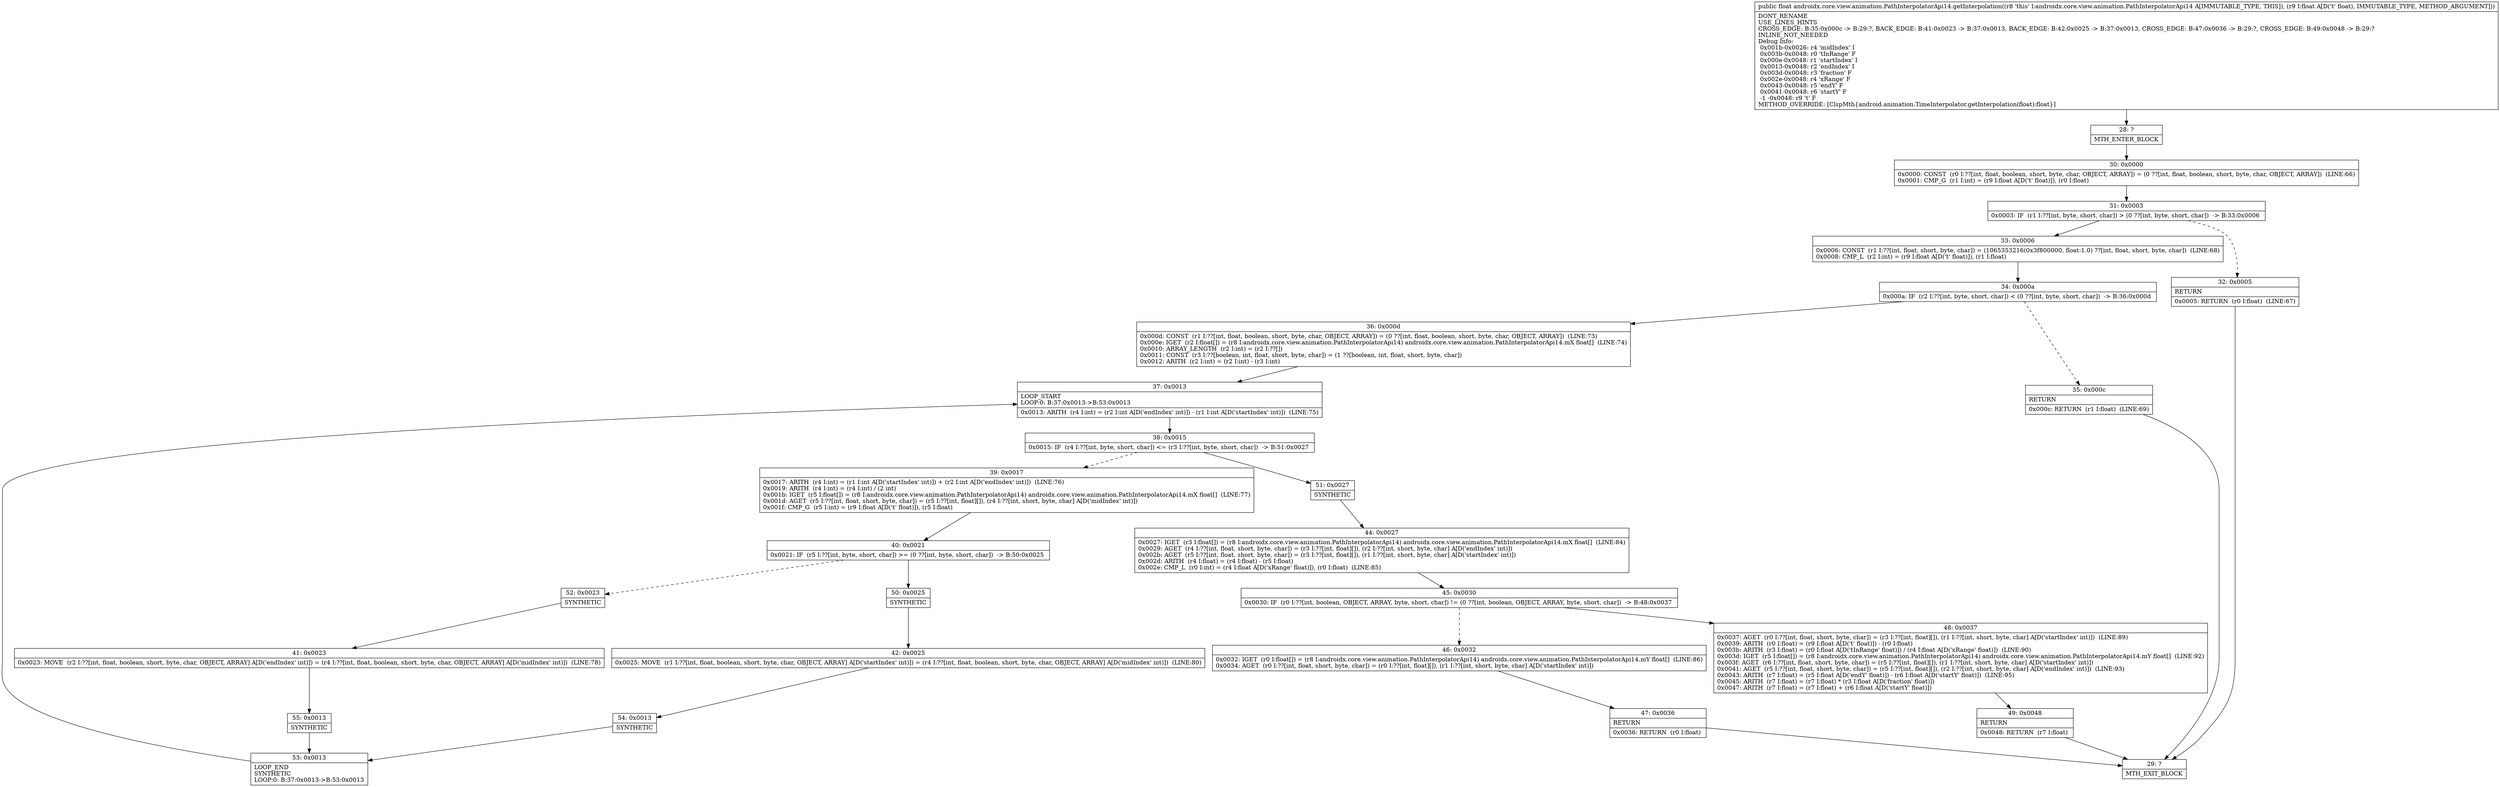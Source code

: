 digraph "CFG forandroidx.core.view.animation.PathInterpolatorApi14.getInterpolation(F)F" {
Node_28 [shape=record,label="{28\:\ ?|MTH_ENTER_BLOCK\l}"];
Node_30 [shape=record,label="{30\:\ 0x0000|0x0000: CONST  (r0 I:??[int, float, boolean, short, byte, char, OBJECT, ARRAY]) = (0 ??[int, float, boolean, short, byte, char, OBJECT, ARRAY])  (LINE:66)\l0x0001: CMP_G  (r1 I:int) = (r9 I:float A[D('t' float)]), (r0 I:float) \l}"];
Node_31 [shape=record,label="{31\:\ 0x0003|0x0003: IF  (r1 I:??[int, byte, short, char]) \> (0 ??[int, byte, short, char])  \-\> B:33:0x0006 \l}"];
Node_32 [shape=record,label="{32\:\ 0x0005|RETURN\l|0x0005: RETURN  (r0 I:float)  (LINE:67)\l}"];
Node_29 [shape=record,label="{29\:\ ?|MTH_EXIT_BLOCK\l}"];
Node_33 [shape=record,label="{33\:\ 0x0006|0x0006: CONST  (r1 I:??[int, float, short, byte, char]) = (1065353216(0x3f800000, float:1.0) ??[int, float, short, byte, char])  (LINE:68)\l0x0008: CMP_L  (r2 I:int) = (r9 I:float A[D('t' float)]), (r1 I:float) \l}"];
Node_34 [shape=record,label="{34\:\ 0x000a|0x000a: IF  (r2 I:??[int, byte, short, char]) \< (0 ??[int, byte, short, char])  \-\> B:36:0x000d \l}"];
Node_35 [shape=record,label="{35\:\ 0x000c|RETURN\l|0x000c: RETURN  (r1 I:float)  (LINE:69)\l}"];
Node_36 [shape=record,label="{36\:\ 0x000d|0x000d: CONST  (r1 I:??[int, float, boolean, short, byte, char, OBJECT, ARRAY]) = (0 ??[int, float, boolean, short, byte, char, OBJECT, ARRAY])  (LINE:73)\l0x000e: IGET  (r2 I:float[]) = (r8 I:androidx.core.view.animation.PathInterpolatorApi14) androidx.core.view.animation.PathInterpolatorApi14.mX float[]  (LINE:74)\l0x0010: ARRAY_LENGTH  (r2 I:int) = (r2 I:??[]) \l0x0011: CONST  (r3 I:??[boolean, int, float, short, byte, char]) = (1 ??[boolean, int, float, short, byte, char]) \l0x0012: ARITH  (r2 I:int) = (r2 I:int) \- (r3 I:int) \l}"];
Node_37 [shape=record,label="{37\:\ 0x0013|LOOP_START\lLOOP:0: B:37:0x0013\-\>B:53:0x0013\l|0x0013: ARITH  (r4 I:int) = (r2 I:int A[D('endIndex' int)]) \- (r1 I:int A[D('startIndex' int)])  (LINE:75)\l}"];
Node_38 [shape=record,label="{38\:\ 0x0015|0x0015: IF  (r4 I:??[int, byte, short, char]) \<= (r3 I:??[int, byte, short, char])  \-\> B:51:0x0027 \l}"];
Node_39 [shape=record,label="{39\:\ 0x0017|0x0017: ARITH  (r4 I:int) = (r1 I:int A[D('startIndex' int)]) + (r2 I:int A[D('endIndex' int)])  (LINE:76)\l0x0019: ARITH  (r4 I:int) = (r4 I:int) \/ (2 int) \l0x001b: IGET  (r5 I:float[]) = (r8 I:androidx.core.view.animation.PathInterpolatorApi14) androidx.core.view.animation.PathInterpolatorApi14.mX float[]  (LINE:77)\l0x001d: AGET  (r5 I:??[int, float, short, byte, char]) = (r5 I:??[int, float][]), (r4 I:??[int, short, byte, char] A[D('midIndex' int)]) \l0x001f: CMP_G  (r5 I:int) = (r9 I:float A[D('t' float)]), (r5 I:float) \l}"];
Node_40 [shape=record,label="{40\:\ 0x0021|0x0021: IF  (r5 I:??[int, byte, short, char]) \>= (0 ??[int, byte, short, char])  \-\> B:50:0x0025 \l}"];
Node_50 [shape=record,label="{50\:\ 0x0025|SYNTHETIC\l}"];
Node_42 [shape=record,label="{42\:\ 0x0025|0x0025: MOVE  (r1 I:??[int, float, boolean, short, byte, char, OBJECT, ARRAY] A[D('startIndex' int)]) = (r4 I:??[int, float, boolean, short, byte, char, OBJECT, ARRAY] A[D('midIndex' int)])  (LINE:80)\l}"];
Node_54 [shape=record,label="{54\:\ 0x0013|SYNTHETIC\l}"];
Node_53 [shape=record,label="{53\:\ 0x0013|LOOP_END\lSYNTHETIC\lLOOP:0: B:37:0x0013\-\>B:53:0x0013\l}"];
Node_52 [shape=record,label="{52\:\ 0x0023|SYNTHETIC\l}"];
Node_41 [shape=record,label="{41\:\ 0x0023|0x0023: MOVE  (r2 I:??[int, float, boolean, short, byte, char, OBJECT, ARRAY] A[D('endIndex' int)]) = (r4 I:??[int, float, boolean, short, byte, char, OBJECT, ARRAY] A[D('midIndex' int)])  (LINE:78)\l}"];
Node_55 [shape=record,label="{55\:\ 0x0013|SYNTHETIC\l}"];
Node_51 [shape=record,label="{51\:\ 0x0027|SYNTHETIC\l}"];
Node_44 [shape=record,label="{44\:\ 0x0027|0x0027: IGET  (r3 I:float[]) = (r8 I:androidx.core.view.animation.PathInterpolatorApi14) androidx.core.view.animation.PathInterpolatorApi14.mX float[]  (LINE:84)\l0x0029: AGET  (r4 I:??[int, float, short, byte, char]) = (r3 I:??[int, float][]), (r2 I:??[int, short, byte, char] A[D('endIndex' int)]) \l0x002b: AGET  (r5 I:??[int, float, short, byte, char]) = (r3 I:??[int, float][]), (r1 I:??[int, short, byte, char] A[D('startIndex' int)]) \l0x002d: ARITH  (r4 I:float) = (r4 I:float) \- (r5 I:float) \l0x002e: CMP_L  (r0 I:int) = (r4 I:float A[D('xRange' float)]), (r0 I:float)  (LINE:85)\l}"];
Node_45 [shape=record,label="{45\:\ 0x0030|0x0030: IF  (r0 I:??[int, boolean, OBJECT, ARRAY, byte, short, char]) != (0 ??[int, boolean, OBJECT, ARRAY, byte, short, char])  \-\> B:48:0x0037 \l}"];
Node_46 [shape=record,label="{46\:\ 0x0032|0x0032: IGET  (r0 I:float[]) = (r8 I:androidx.core.view.animation.PathInterpolatorApi14) androidx.core.view.animation.PathInterpolatorApi14.mY float[]  (LINE:86)\l0x0034: AGET  (r0 I:??[int, float, short, byte, char]) = (r0 I:??[int, float][]), (r1 I:??[int, short, byte, char] A[D('startIndex' int)]) \l}"];
Node_47 [shape=record,label="{47\:\ 0x0036|RETURN\l|0x0036: RETURN  (r0 I:float) \l}"];
Node_48 [shape=record,label="{48\:\ 0x0037|0x0037: AGET  (r0 I:??[int, float, short, byte, char]) = (r3 I:??[int, float][]), (r1 I:??[int, short, byte, char] A[D('startIndex' int)])  (LINE:89)\l0x0039: ARITH  (r0 I:float) = (r9 I:float A[D('t' float)]) \- (r0 I:float) \l0x003b: ARITH  (r3 I:float) = (r0 I:float A[D('tInRange' float)]) \/ (r4 I:float A[D('xRange' float)])  (LINE:90)\l0x003d: IGET  (r5 I:float[]) = (r8 I:androidx.core.view.animation.PathInterpolatorApi14) androidx.core.view.animation.PathInterpolatorApi14.mY float[]  (LINE:92)\l0x003f: AGET  (r6 I:??[int, float, short, byte, char]) = (r5 I:??[int, float][]), (r1 I:??[int, short, byte, char] A[D('startIndex' int)]) \l0x0041: AGET  (r5 I:??[int, float, short, byte, char]) = (r5 I:??[int, float][]), (r2 I:??[int, short, byte, char] A[D('endIndex' int)])  (LINE:93)\l0x0043: ARITH  (r7 I:float) = (r5 I:float A[D('endY' float)]) \- (r6 I:float A[D('startY' float)])  (LINE:95)\l0x0045: ARITH  (r7 I:float) = (r7 I:float) * (r3 I:float A[D('fraction' float)]) \l0x0047: ARITH  (r7 I:float) = (r7 I:float) + (r6 I:float A[D('startY' float)]) \l}"];
Node_49 [shape=record,label="{49\:\ 0x0048|RETURN\l|0x0048: RETURN  (r7 I:float) \l}"];
MethodNode[shape=record,label="{public float androidx.core.view.animation.PathInterpolatorApi14.getInterpolation((r8 'this' I:androidx.core.view.animation.PathInterpolatorApi14 A[IMMUTABLE_TYPE, THIS]), (r9 I:float A[D('t' float), IMMUTABLE_TYPE, METHOD_ARGUMENT]))  | DONT_RENAME\lUSE_LINES_HINTS\lCROSS_EDGE: B:35:0x000c \-\> B:29:?, BACK_EDGE: B:41:0x0023 \-\> B:37:0x0013, BACK_EDGE: B:42:0x0025 \-\> B:37:0x0013, CROSS_EDGE: B:47:0x0036 \-\> B:29:?, CROSS_EDGE: B:49:0x0048 \-\> B:29:?\lINLINE_NOT_NEEDED\lDebug Info:\l  0x001b\-0x0026: r4 'midIndex' I\l  0x003b\-0x0048: r0 'tInRange' F\l  0x000e\-0x0048: r1 'startIndex' I\l  0x0013\-0x0048: r2 'endIndex' I\l  0x003d\-0x0048: r3 'fraction' F\l  0x002e\-0x0048: r4 'xRange' F\l  0x0043\-0x0048: r5 'endY' F\l  0x0041\-0x0048: r6 'startY' F\l  \-1 \-0x0048: r9 't' F\lMETHOD_OVERRIDE: [ClspMth\{android.animation.TimeInterpolator.getInterpolation(float):float\}]\l}"];
MethodNode -> Node_28;Node_28 -> Node_30;
Node_30 -> Node_31;
Node_31 -> Node_32[style=dashed];
Node_31 -> Node_33;
Node_32 -> Node_29;
Node_33 -> Node_34;
Node_34 -> Node_35[style=dashed];
Node_34 -> Node_36;
Node_35 -> Node_29;
Node_36 -> Node_37;
Node_37 -> Node_38;
Node_38 -> Node_39[style=dashed];
Node_38 -> Node_51;
Node_39 -> Node_40;
Node_40 -> Node_50;
Node_40 -> Node_52[style=dashed];
Node_50 -> Node_42;
Node_42 -> Node_54;
Node_54 -> Node_53;
Node_53 -> Node_37;
Node_52 -> Node_41;
Node_41 -> Node_55;
Node_55 -> Node_53;
Node_51 -> Node_44;
Node_44 -> Node_45;
Node_45 -> Node_46[style=dashed];
Node_45 -> Node_48;
Node_46 -> Node_47;
Node_47 -> Node_29;
Node_48 -> Node_49;
Node_49 -> Node_29;
}

